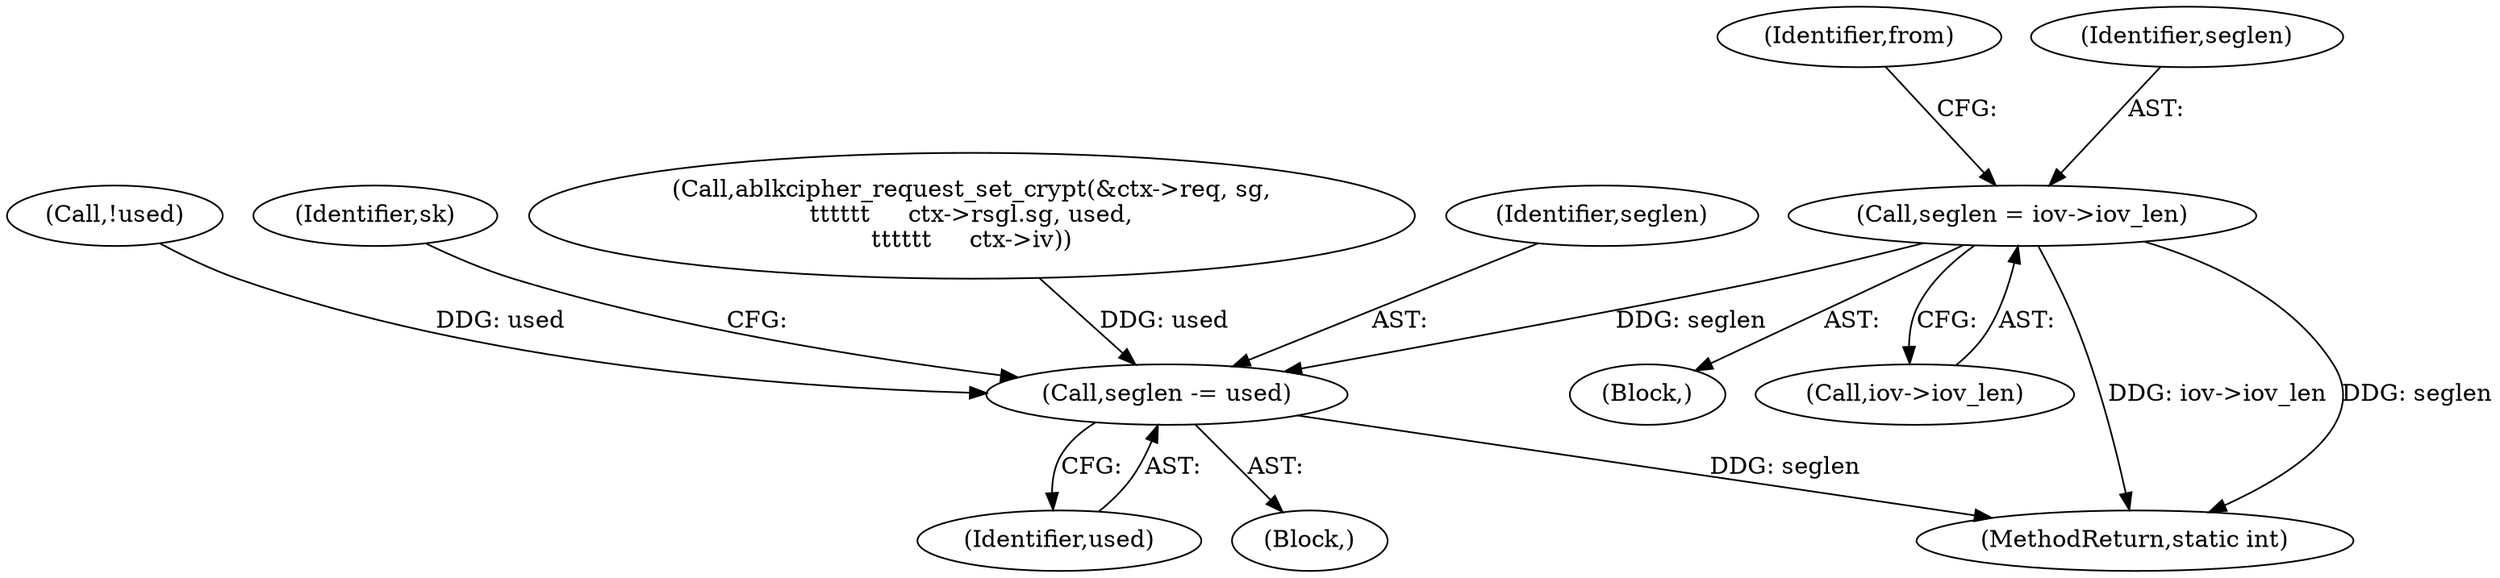 digraph "0_linux_72a763d805a48ac8c0bf48fdb510e84c12de51fe_0@pointer" {
"1000176" [label="(Call,seglen = iov->iov_len)"];
"1000311" [label="(Call,seglen -= used)"];
"1000313" [label="(Identifier,used)"];
"1000174" [label="(Block,)"];
"1000178" [label="(Call,iov->iov_len)"];
"1000183" [label="(Identifier,from)"];
"1000311" [label="(Call,seglen -= used)"];
"1000257" [label="(Call,!used)"];
"1000326" [label="(MethodReturn,static int)"];
"1000176" [label="(Call,seglen = iov->iov_len)"];
"1000177" [label="(Identifier,seglen)"];
"1000315" [label="(Identifier,sk)"];
"1000260" [label="(Call,ablkcipher_request_set_crypt(&ctx->req, sg,\n\t\t\t\t\t\t     ctx->rsgl.sg, used,\n\t\t\t\t\t\t     ctx->iv))"];
"1000189" [label="(Block,)"];
"1000312" [label="(Identifier,seglen)"];
"1000176" -> "1000174"  [label="AST: "];
"1000176" -> "1000178"  [label="CFG: "];
"1000177" -> "1000176"  [label="AST: "];
"1000178" -> "1000176"  [label="AST: "];
"1000183" -> "1000176"  [label="CFG: "];
"1000176" -> "1000326"  [label="DDG: iov->iov_len"];
"1000176" -> "1000326"  [label="DDG: seglen"];
"1000176" -> "1000311"  [label="DDG: seglen"];
"1000311" -> "1000189"  [label="AST: "];
"1000311" -> "1000313"  [label="CFG: "];
"1000312" -> "1000311"  [label="AST: "];
"1000313" -> "1000311"  [label="AST: "];
"1000315" -> "1000311"  [label="CFG: "];
"1000311" -> "1000326"  [label="DDG: seglen"];
"1000257" -> "1000311"  [label="DDG: used"];
"1000260" -> "1000311"  [label="DDG: used"];
}
